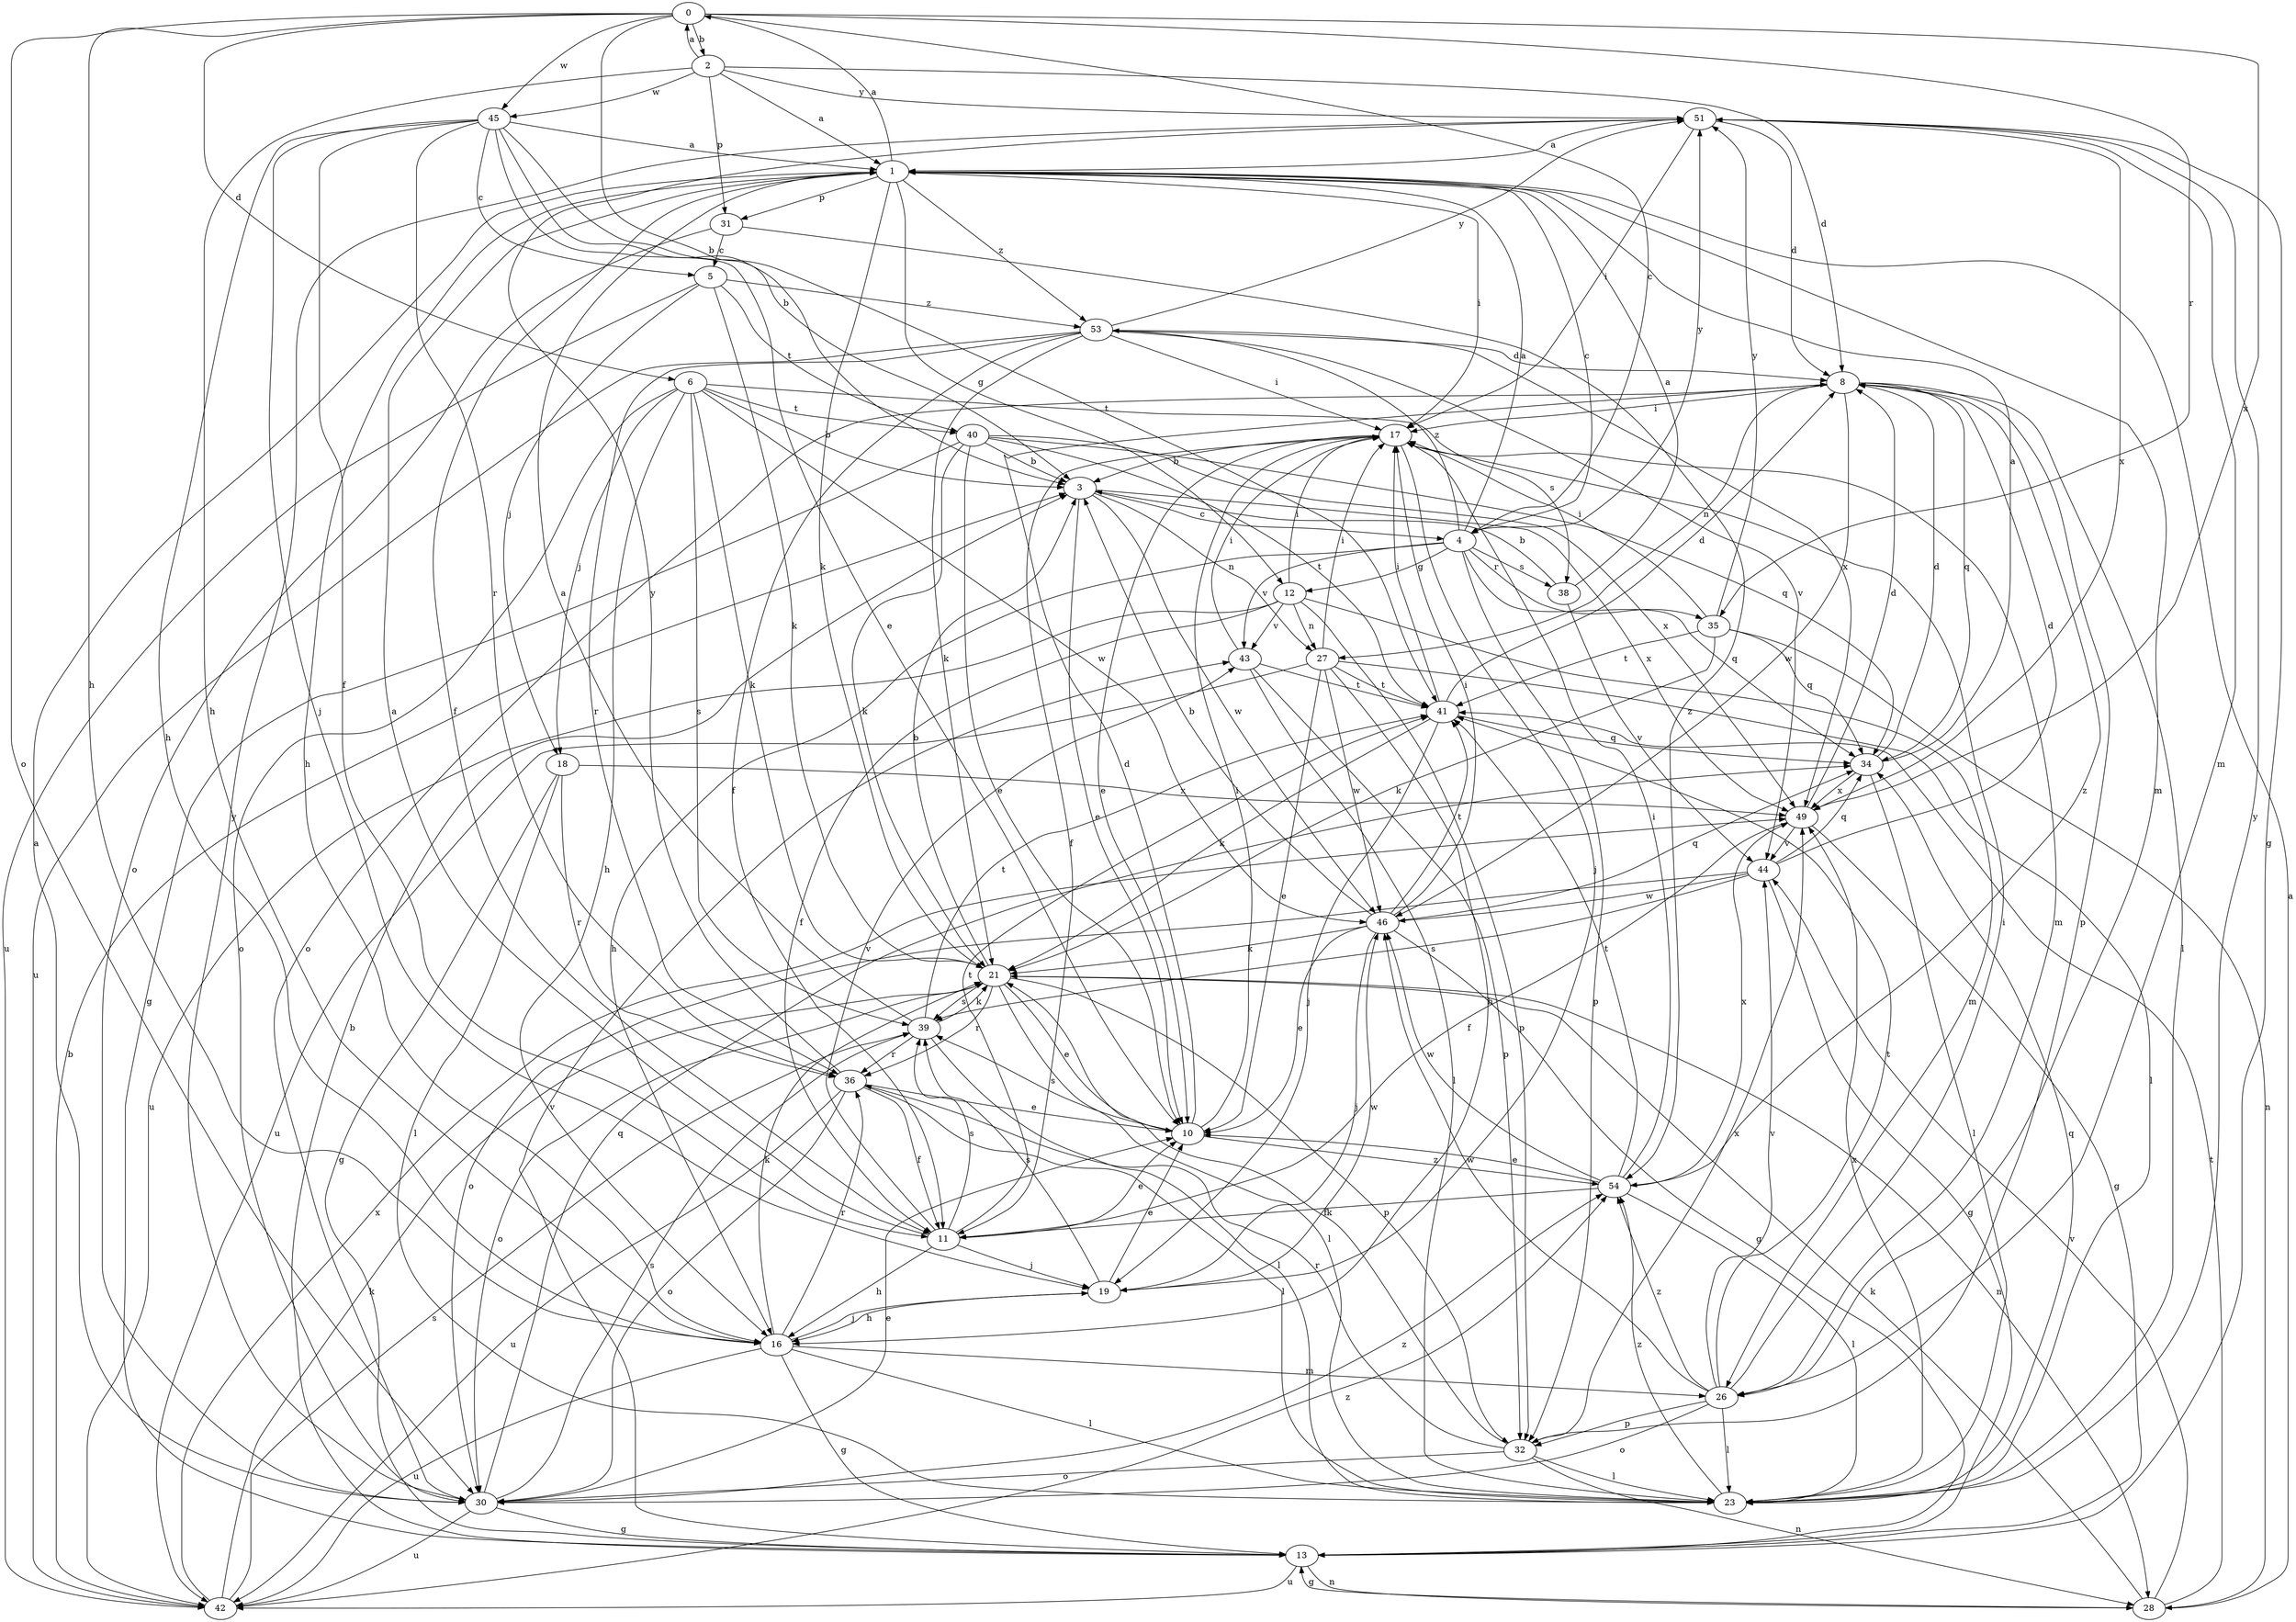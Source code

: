 strict digraph  {
0;
1;
2;
3;
4;
5;
6;
8;
10;
11;
12;
13;
16;
17;
18;
19;
21;
23;
26;
27;
28;
30;
31;
32;
34;
35;
36;
38;
39;
40;
41;
42;
43;
44;
45;
46;
49;
51;
53;
54;
0 -> 2  [label=b];
0 -> 3  [label=b];
0 -> 4  [label=c];
0 -> 6  [label=d];
0 -> 16  [label=h];
0 -> 30  [label=o];
0 -> 35  [label=r];
0 -> 45  [label=w];
0 -> 49  [label=x];
1 -> 0  [label=a];
1 -> 4  [label=c];
1 -> 11  [label=f];
1 -> 12  [label=g];
1 -> 16  [label=h];
1 -> 17  [label=i];
1 -> 21  [label=k];
1 -> 26  [label=m];
1 -> 31  [label=p];
1 -> 53  [label=z];
2 -> 0  [label=a];
2 -> 1  [label=a];
2 -> 8  [label=d];
2 -> 16  [label=h];
2 -> 31  [label=p];
2 -> 45  [label=w];
2 -> 51  [label=y];
3 -> 4  [label=c];
3 -> 10  [label=e];
3 -> 27  [label=n];
3 -> 46  [label=w];
3 -> 49  [label=x];
4 -> 1  [label=a];
4 -> 12  [label=g];
4 -> 16  [label=h];
4 -> 32  [label=p];
4 -> 34  [label=q];
4 -> 35  [label=r];
4 -> 38  [label=s];
4 -> 43  [label=v];
4 -> 51  [label=y];
4 -> 53  [label=z];
5 -> 18  [label=j];
5 -> 21  [label=k];
5 -> 40  [label=t];
5 -> 42  [label=u];
5 -> 53  [label=z];
6 -> 3  [label=b];
6 -> 16  [label=h];
6 -> 18  [label=j];
6 -> 21  [label=k];
6 -> 30  [label=o];
6 -> 38  [label=s];
6 -> 39  [label=s];
6 -> 40  [label=t];
6 -> 46  [label=w];
8 -> 17  [label=i];
8 -> 23  [label=l];
8 -> 27  [label=n];
8 -> 30  [label=o];
8 -> 32  [label=p];
8 -> 34  [label=q];
8 -> 46  [label=w];
8 -> 54  [label=z];
10 -> 8  [label=d];
10 -> 17  [label=i];
10 -> 39  [label=s];
10 -> 54  [label=z];
11 -> 1  [label=a];
11 -> 10  [label=e];
11 -> 16  [label=h];
11 -> 19  [label=j];
11 -> 39  [label=s];
11 -> 41  [label=t];
11 -> 43  [label=v];
12 -> 11  [label=f];
12 -> 17  [label=i];
12 -> 26  [label=m];
12 -> 27  [label=n];
12 -> 32  [label=p];
12 -> 42  [label=u];
12 -> 43  [label=v];
13 -> 3  [label=b];
13 -> 28  [label=n];
13 -> 42  [label=u];
13 -> 43  [label=v];
16 -> 13  [label=g];
16 -> 19  [label=j];
16 -> 21  [label=k];
16 -> 23  [label=l];
16 -> 26  [label=m];
16 -> 36  [label=r];
16 -> 42  [label=u];
17 -> 3  [label=b];
17 -> 10  [label=e];
17 -> 11  [label=f];
17 -> 19  [label=j];
17 -> 26  [label=m];
18 -> 13  [label=g];
18 -> 23  [label=l];
18 -> 36  [label=r];
18 -> 49  [label=x];
19 -> 10  [label=e];
19 -> 16  [label=h];
19 -> 39  [label=s];
19 -> 46  [label=w];
21 -> 3  [label=b];
21 -> 10  [label=e];
21 -> 23  [label=l];
21 -> 28  [label=n];
21 -> 30  [label=o];
21 -> 32  [label=p];
21 -> 36  [label=r];
21 -> 39  [label=s];
23 -> 34  [label=q];
23 -> 49  [label=x];
23 -> 51  [label=y];
23 -> 54  [label=z];
26 -> 17  [label=i];
26 -> 23  [label=l];
26 -> 30  [label=o];
26 -> 32  [label=p];
26 -> 41  [label=t];
26 -> 44  [label=v];
26 -> 46  [label=w];
26 -> 54  [label=z];
27 -> 10  [label=e];
27 -> 16  [label=h];
27 -> 17  [label=i];
27 -> 23  [label=l];
27 -> 41  [label=t];
27 -> 42  [label=u];
27 -> 46  [label=w];
28 -> 1  [label=a];
28 -> 13  [label=g];
28 -> 21  [label=k];
28 -> 41  [label=t];
28 -> 44  [label=v];
30 -> 1  [label=a];
30 -> 10  [label=e];
30 -> 13  [label=g];
30 -> 34  [label=q];
30 -> 39  [label=s];
30 -> 42  [label=u];
30 -> 51  [label=y];
30 -> 54  [label=z];
31 -> 5  [label=c];
31 -> 30  [label=o];
31 -> 54  [label=z];
32 -> 21  [label=k];
32 -> 23  [label=l];
32 -> 28  [label=n];
32 -> 30  [label=o];
32 -> 36  [label=r];
32 -> 49  [label=x];
34 -> 1  [label=a];
34 -> 8  [label=d];
34 -> 23  [label=l];
34 -> 49  [label=x];
35 -> 17  [label=i];
35 -> 21  [label=k];
35 -> 28  [label=n];
35 -> 34  [label=q];
35 -> 41  [label=t];
35 -> 51  [label=y];
36 -> 10  [label=e];
36 -> 11  [label=f];
36 -> 23  [label=l];
36 -> 30  [label=o];
36 -> 42  [label=u];
36 -> 51  [label=y];
38 -> 1  [label=a];
38 -> 3  [label=b];
38 -> 44  [label=v];
39 -> 1  [label=a];
39 -> 21  [label=k];
39 -> 23  [label=l];
39 -> 36  [label=r];
39 -> 41  [label=t];
40 -> 3  [label=b];
40 -> 10  [label=e];
40 -> 13  [label=g];
40 -> 21  [label=k];
40 -> 34  [label=q];
40 -> 41  [label=t];
40 -> 49  [label=x];
41 -> 8  [label=d];
41 -> 17  [label=i];
41 -> 19  [label=j];
41 -> 21  [label=k];
41 -> 34  [label=q];
42 -> 3  [label=b];
42 -> 21  [label=k];
42 -> 39  [label=s];
42 -> 49  [label=x];
42 -> 54  [label=z];
43 -> 17  [label=i];
43 -> 23  [label=l];
43 -> 32  [label=p];
43 -> 41  [label=t];
44 -> 8  [label=d];
44 -> 13  [label=g];
44 -> 30  [label=o];
44 -> 34  [label=q];
44 -> 39  [label=s];
44 -> 46  [label=w];
45 -> 1  [label=a];
45 -> 3  [label=b];
45 -> 5  [label=c];
45 -> 10  [label=e];
45 -> 11  [label=f];
45 -> 16  [label=h];
45 -> 19  [label=j];
45 -> 36  [label=r];
45 -> 41  [label=t];
46 -> 3  [label=b];
46 -> 10  [label=e];
46 -> 13  [label=g];
46 -> 17  [label=i];
46 -> 19  [label=j];
46 -> 21  [label=k];
46 -> 34  [label=q];
46 -> 41  [label=t];
49 -> 8  [label=d];
49 -> 11  [label=f];
49 -> 13  [label=g];
49 -> 44  [label=v];
51 -> 1  [label=a];
51 -> 8  [label=d];
51 -> 13  [label=g];
51 -> 17  [label=i];
51 -> 26  [label=m];
51 -> 49  [label=x];
53 -> 8  [label=d];
53 -> 11  [label=f];
53 -> 17  [label=i];
53 -> 21  [label=k];
53 -> 36  [label=r];
53 -> 42  [label=u];
53 -> 44  [label=v];
53 -> 49  [label=x];
53 -> 51  [label=y];
54 -> 10  [label=e];
54 -> 11  [label=f];
54 -> 17  [label=i];
54 -> 23  [label=l];
54 -> 41  [label=t];
54 -> 46  [label=w];
54 -> 49  [label=x];
}
